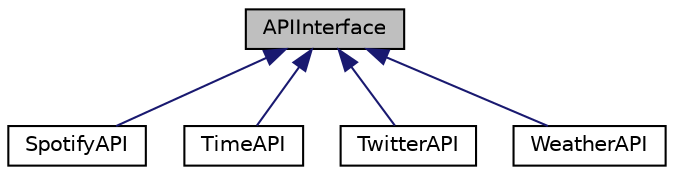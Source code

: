 digraph "APIInterface"
{
 // LATEX_PDF_SIZE
  edge [fontname="Helvetica",fontsize="10",labelfontname="Helvetica",labelfontsize="10"];
  node [fontname="Helvetica",fontsize="10",shape=record];
  Node1 [label="APIInterface",height=0.2,width=0.4,color="black", fillcolor="grey75", style="filled", fontcolor="black",tooltip="Interface to define general API object Different types of API objects implement interface (evident by..."];
  Node1 -> Node2 [dir="back",color="midnightblue",fontsize="10",style="solid",fontname="Helvetica"];
  Node2 [label="SpotifyAPI",height=0.2,width=0.4,color="black", fillcolor="white", style="filled",URL="$classSpotifyAPI.html",tooltip="Class used to interface with Spotify API Class performs Spotify API authentication using a refresh to..."];
  Node1 -> Node3 [dir="back",color="midnightblue",fontsize="10",style="solid",fontname="Helvetica"];
  Node3 [label="TimeAPI",height=0.2,width=0.4,color="black", fillcolor="white", style="filled",URL="$classTimeAPI.html",tooltip=" "];
  Node1 -> Node4 [dir="back",color="midnightblue",fontsize="10",style="solid",fontname="Helvetica"];
  Node4 [label="TwitterAPI",height=0.2,width=0.4,color="black", fillcolor="white", style="filled",URL="$classTwitterAPI.html",tooltip="Class used to interface with Twitter API Class performs Twitter API authentication using a refresh to..."];
  Node1 -> Node5 [dir="back",color="midnightblue",fontsize="10",style="solid",fontname="Helvetica"];
  Node5 [label="WeatherAPI",height=0.2,width=0.4,color="black", fillcolor="white", style="filled",URL="$classWeatherAPI.html",tooltip="Class used to interface with Weather API Class performs API call to fetch recently weather data from ..."];
}
